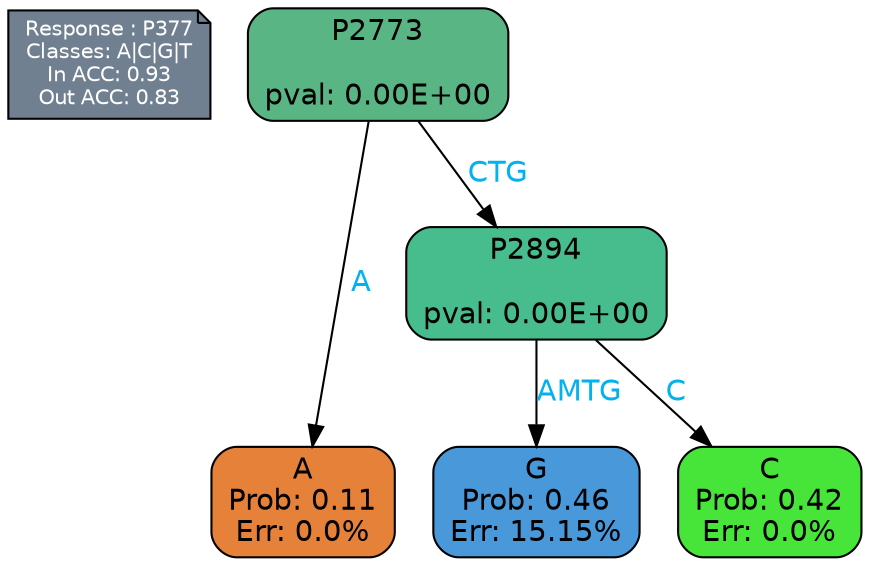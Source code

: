 digraph Tree {
node [shape=box, style="filled, rounded", color="black", fontname=helvetica] ;
graph [ranksep=equally, splines=polylines, bgcolor=transparent, dpi=600] ;
edge [fontname=helvetica] ;
LEGEND [label="Response : P377
Classes: A|C|G|T
In ACC: 0.93
Out ACC: 0.83
",shape=note,align=left,style=filled,fillcolor="slategray",fontcolor="white",fontsize=10];1 [label="P2773

pval: 0.00E+00", fillcolor="#59b684"] ;
2 [label="A
Prob: 0.11
Err: 0.0%", fillcolor="#e58139"] ;
3 [label="P2894

pval: 0.00E+00", fillcolor="#47bc8d"] ;
4 [label="G
Prob: 0.46
Err: 15.15%", fillcolor="#4898da"] ;
5 [label="C
Prob: 0.42
Err: 0.0%", fillcolor="#47e539"] ;
1 -> 2 [label="A",fontcolor=deepskyblue2] ;
1 -> 3 [label="CTG",fontcolor=deepskyblue2] ;
3 -> 4 [label="AMTG",fontcolor=deepskyblue2] ;
3 -> 5 [label="C",fontcolor=deepskyblue2] ;
{rank = same; 2;4;5;}{rank = same; LEGEND;1;}}